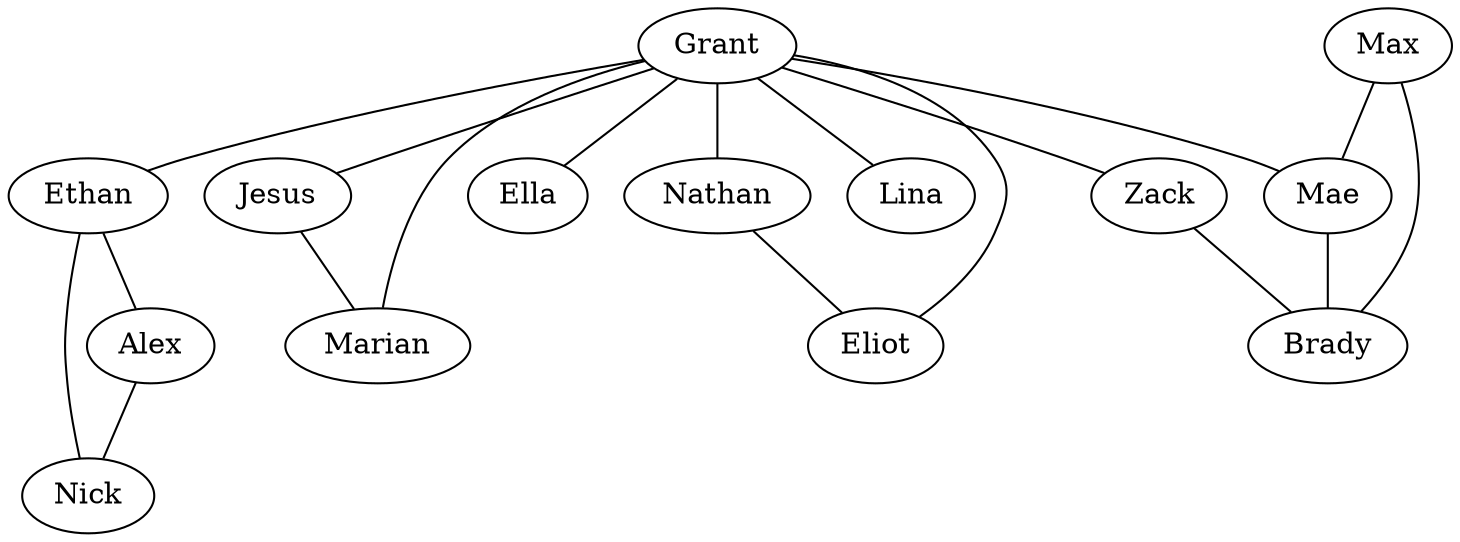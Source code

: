 graph {
    0 [ label = "Alex" ]
    1 [ label = "Ethan" ]
    2 [ label = "Max" ]
    3 [ label = "Mae" ]
    4 [ label = "Jesus" ]
    5 [ label = "Marian" ]
    6 [ label = "Zack" ]
    7 [ label = "Grant" ]
    8 [ label = "Ella" ]
    9 [ label = "Nathan" ]
    10 [ label = "Lina" ]
    11 [ label = "Brady" ]
    12 [ label = "Nick" ]
    13 [ label = "Eliot" ]
    7 -- 8 [ ]
    7 -- 9 [ ]
    7 -- 13 [ ]
    7 -- 6 [ ]
    7 -- 10 [ ]
    7 -- 1 [ ]
    9 -- 13 [ ]
    6 -- 11 [ ]
    1 -- 12 [ ]
    1 -- 0 [ ]
    0 -- 12 [ ]
    2 -- 3 [ ]
    7 -- 3 [ ]
    3 -- 11 [ ]
    2 -- 11 [ ]
    4 -- 5 [ ]
    7 -- 4 [ ]
    7 -- 5 [ ]
}
